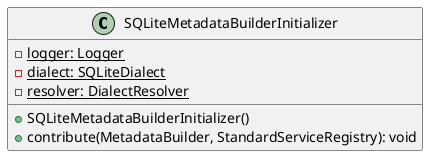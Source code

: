 @startuml

    class SQLiteMetadataBuilderInitializer {
        {static} -logger: Logger
        {static} -dialect: SQLiteDialect
        {static} -resolver: DialectResolver
        +SQLiteMetadataBuilderInitializer()
        +contribute(MetadataBuilder, StandardServiceRegistry): void
    }

@enduml
